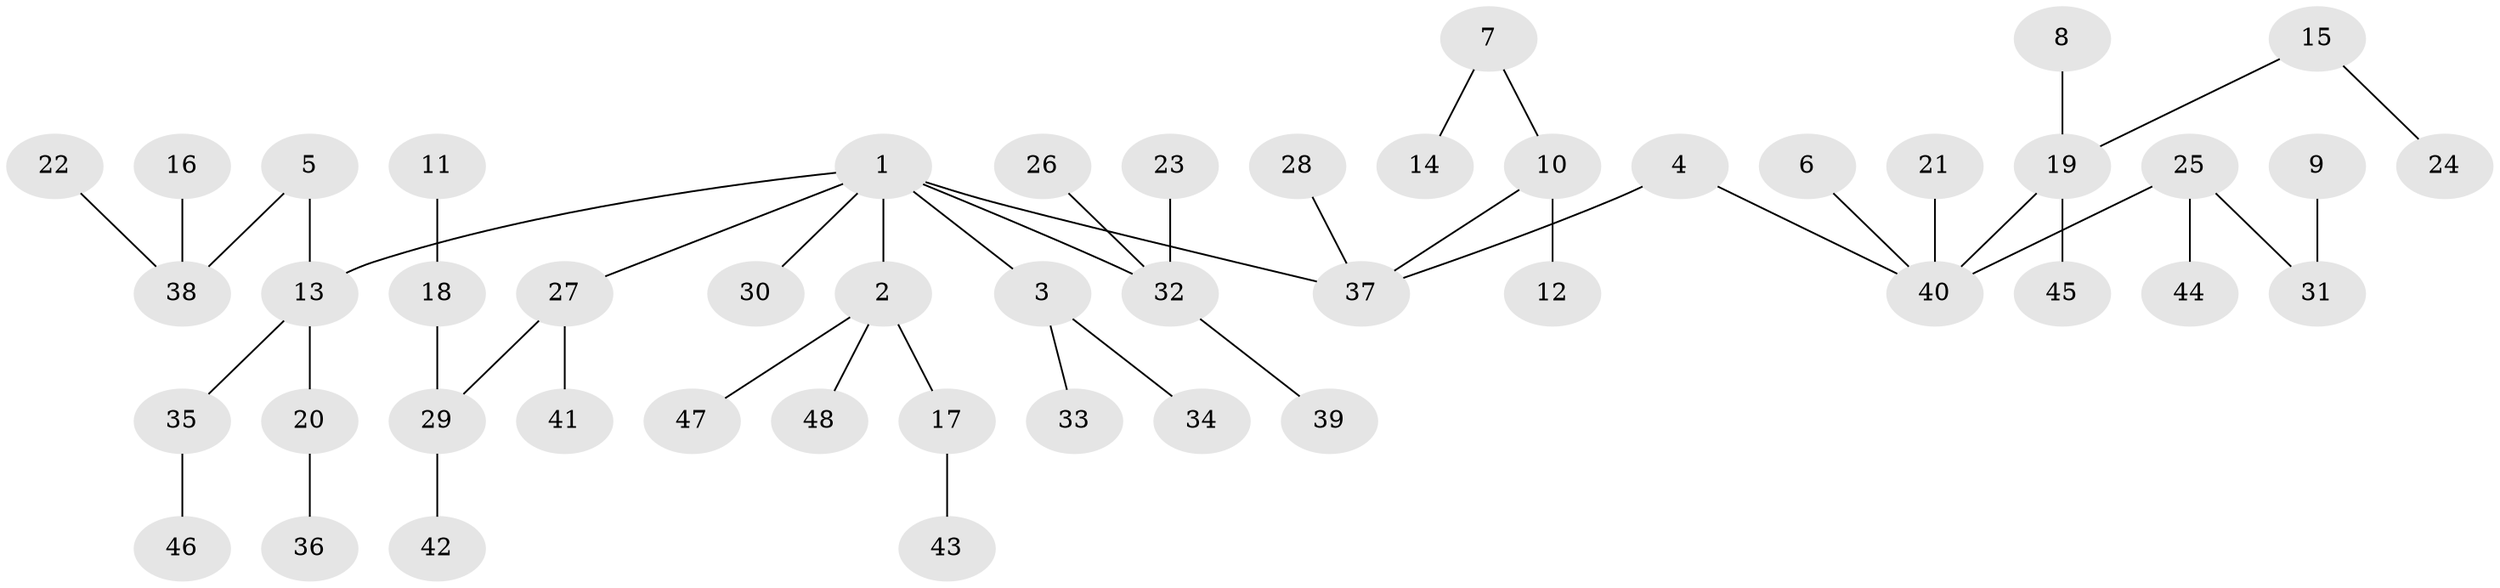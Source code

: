 // original degree distribution, {4: 0.052083333333333336, 5: 0.052083333333333336, 3: 0.15625, 2: 0.3020833333333333, 1: 0.4375}
// Generated by graph-tools (version 1.1) at 2025/50/03/09/25 03:50:16]
// undirected, 48 vertices, 47 edges
graph export_dot {
graph [start="1"]
  node [color=gray90,style=filled];
  1;
  2;
  3;
  4;
  5;
  6;
  7;
  8;
  9;
  10;
  11;
  12;
  13;
  14;
  15;
  16;
  17;
  18;
  19;
  20;
  21;
  22;
  23;
  24;
  25;
  26;
  27;
  28;
  29;
  30;
  31;
  32;
  33;
  34;
  35;
  36;
  37;
  38;
  39;
  40;
  41;
  42;
  43;
  44;
  45;
  46;
  47;
  48;
  1 -- 2 [weight=1.0];
  1 -- 3 [weight=1.0];
  1 -- 13 [weight=1.0];
  1 -- 27 [weight=1.0];
  1 -- 30 [weight=1.0];
  1 -- 32 [weight=1.0];
  1 -- 37 [weight=1.0];
  2 -- 17 [weight=1.0];
  2 -- 47 [weight=1.0];
  2 -- 48 [weight=1.0];
  3 -- 33 [weight=1.0];
  3 -- 34 [weight=1.0];
  4 -- 37 [weight=1.0];
  4 -- 40 [weight=1.0];
  5 -- 13 [weight=1.0];
  5 -- 38 [weight=1.0];
  6 -- 40 [weight=1.0];
  7 -- 10 [weight=1.0];
  7 -- 14 [weight=1.0];
  8 -- 19 [weight=1.0];
  9 -- 31 [weight=1.0];
  10 -- 12 [weight=1.0];
  10 -- 37 [weight=1.0];
  11 -- 18 [weight=1.0];
  13 -- 20 [weight=1.0];
  13 -- 35 [weight=1.0];
  15 -- 19 [weight=1.0];
  15 -- 24 [weight=1.0];
  16 -- 38 [weight=1.0];
  17 -- 43 [weight=1.0];
  18 -- 29 [weight=1.0];
  19 -- 40 [weight=1.0];
  19 -- 45 [weight=1.0];
  20 -- 36 [weight=1.0];
  21 -- 40 [weight=1.0];
  22 -- 38 [weight=1.0];
  23 -- 32 [weight=1.0];
  25 -- 31 [weight=1.0];
  25 -- 40 [weight=1.0];
  25 -- 44 [weight=1.0];
  26 -- 32 [weight=1.0];
  27 -- 29 [weight=1.0];
  27 -- 41 [weight=1.0];
  28 -- 37 [weight=1.0];
  29 -- 42 [weight=1.0];
  32 -- 39 [weight=1.0];
  35 -- 46 [weight=1.0];
}
